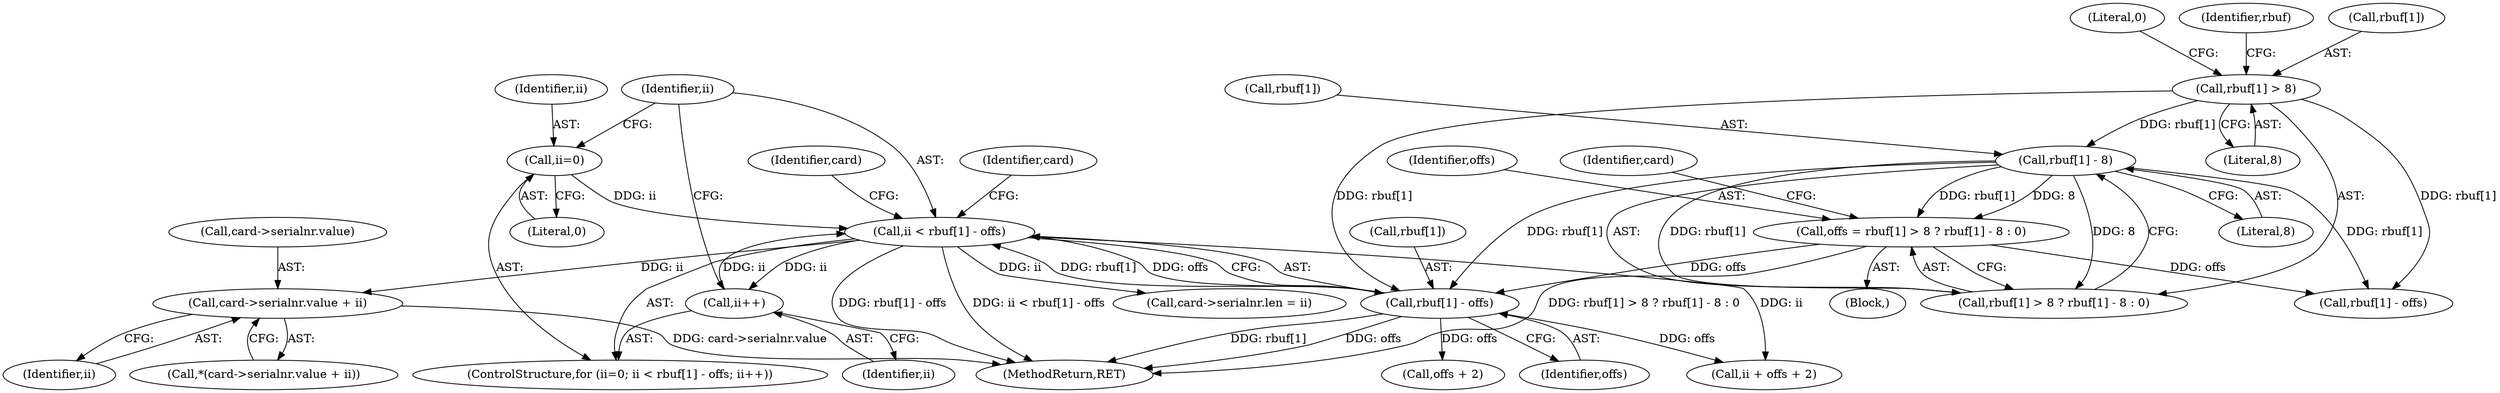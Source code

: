 digraph "0_OpenSC_8fe377e93b4b56060e5bbfb6f3142ceaeca744fa_10@pointer" {
"1000392" [label="(Call,card->serialnr.value + ii)"];
"1000381" [label="(Call,ii < rbuf[1] - offs)"];
"1000388" [label="(Call,ii++)"];
"1000378" [label="(Call,ii=0)"];
"1000383" [label="(Call,rbuf[1] - offs)"];
"1000301" [label="(Call,rbuf[1] - 8)"];
"1000296" [label="(Call,rbuf[1] > 8)"];
"1000293" [label="(Call,offs = rbuf[1] > 8 ? rbuf[1] - 8 : 0)"];
"1000393" [label="(Call,card->serialnr.value)"];
"1000302" [label="(Call,rbuf[1])"];
"1000406" [label="(Call,card->serialnr.len = ii)"];
"1000473" [label="(MethodReturn,RET)"];
"1000391" [label="(Call,*(card->serialnr.value + ii))"];
"1000378" [label="(Call,ii=0)"];
"1000293" [label="(Call,offs = rbuf[1] > 8 ? rbuf[1] - 8 : 0)"];
"1000306" [label="(Literal,0)"];
"1000401" [label="(Call,ii + offs + 2)"];
"1000387" [label="(Identifier,offs)"];
"1000392" [label="(Call,card->serialnr.value + ii)"];
"1000384" [label="(Call,rbuf[1])"];
"1000382" [label="(Identifier,ii)"];
"1000295" [label="(Call,rbuf[1] > 8 ? rbuf[1] - 8 : 0)"];
"1000388" [label="(Call,ii++)"];
"1000389" [label="(Identifier,ii)"];
"1000409" [label="(Identifier,card)"];
"1000303" [label="(Identifier,rbuf)"];
"1000297" [label="(Call,rbuf[1])"];
"1000294" [label="(Identifier,offs)"];
"1000321" [label="(Call,rbuf[1] - offs)"];
"1000310" [label="(Identifier,card)"];
"1000403" [label="(Call,offs + 2)"];
"1000105" [label="(Block,)"];
"1000301" [label="(Call,rbuf[1] - 8)"];
"1000395" [label="(Identifier,card)"];
"1000296" [label="(Call,rbuf[1] > 8)"];
"1000300" [label="(Literal,8)"];
"1000379" [label="(Identifier,ii)"];
"1000383" [label="(Call,rbuf[1] - offs)"];
"1000305" [label="(Literal,8)"];
"1000380" [label="(Literal,0)"];
"1000398" [label="(Identifier,ii)"];
"1000377" [label="(ControlStructure,for (ii=0; ii < rbuf[1] - offs; ii++))"];
"1000381" [label="(Call,ii < rbuf[1] - offs)"];
"1000392" -> "1000391"  [label="AST: "];
"1000392" -> "1000398"  [label="CFG: "];
"1000393" -> "1000392"  [label="AST: "];
"1000398" -> "1000392"  [label="AST: "];
"1000391" -> "1000392"  [label="CFG: "];
"1000392" -> "1000473"  [label="DDG: card->serialnr.value"];
"1000381" -> "1000392"  [label="DDG: ii"];
"1000381" -> "1000377"  [label="AST: "];
"1000381" -> "1000383"  [label="CFG: "];
"1000382" -> "1000381"  [label="AST: "];
"1000383" -> "1000381"  [label="AST: "];
"1000395" -> "1000381"  [label="CFG: "];
"1000409" -> "1000381"  [label="CFG: "];
"1000381" -> "1000473"  [label="DDG: rbuf[1] - offs"];
"1000381" -> "1000473"  [label="DDG: ii < rbuf[1] - offs"];
"1000388" -> "1000381"  [label="DDG: ii"];
"1000378" -> "1000381"  [label="DDG: ii"];
"1000383" -> "1000381"  [label="DDG: rbuf[1]"];
"1000383" -> "1000381"  [label="DDG: offs"];
"1000381" -> "1000388"  [label="DDG: ii"];
"1000381" -> "1000401"  [label="DDG: ii"];
"1000381" -> "1000406"  [label="DDG: ii"];
"1000388" -> "1000377"  [label="AST: "];
"1000388" -> "1000389"  [label="CFG: "];
"1000389" -> "1000388"  [label="AST: "];
"1000382" -> "1000388"  [label="CFG: "];
"1000378" -> "1000377"  [label="AST: "];
"1000378" -> "1000380"  [label="CFG: "];
"1000379" -> "1000378"  [label="AST: "];
"1000380" -> "1000378"  [label="AST: "];
"1000382" -> "1000378"  [label="CFG: "];
"1000383" -> "1000387"  [label="CFG: "];
"1000384" -> "1000383"  [label="AST: "];
"1000387" -> "1000383"  [label="AST: "];
"1000383" -> "1000473"  [label="DDG: rbuf[1]"];
"1000383" -> "1000473"  [label="DDG: offs"];
"1000301" -> "1000383"  [label="DDG: rbuf[1]"];
"1000296" -> "1000383"  [label="DDG: rbuf[1]"];
"1000293" -> "1000383"  [label="DDG: offs"];
"1000383" -> "1000401"  [label="DDG: offs"];
"1000383" -> "1000403"  [label="DDG: offs"];
"1000301" -> "1000295"  [label="AST: "];
"1000301" -> "1000305"  [label="CFG: "];
"1000302" -> "1000301"  [label="AST: "];
"1000305" -> "1000301"  [label="AST: "];
"1000295" -> "1000301"  [label="CFG: "];
"1000301" -> "1000293"  [label="DDG: rbuf[1]"];
"1000301" -> "1000293"  [label="DDG: 8"];
"1000301" -> "1000295"  [label="DDG: rbuf[1]"];
"1000301" -> "1000295"  [label="DDG: 8"];
"1000296" -> "1000301"  [label="DDG: rbuf[1]"];
"1000301" -> "1000321"  [label="DDG: rbuf[1]"];
"1000296" -> "1000295"  [label="AST: "];
"1000296" -> "1000300"  [label="CFG: "];
"1000297" -> "1000296"  [label="AST: "];
"1000300" -> "1000296"  [label="AST: "];
"1000303" -> "1000296"  [label="CFG: "];
"1000306" -> "1000296"  [label="CFG: "];
"1000296" -> "1000321"  [label="DDG: rbuf[1]"];
"1000293" -> "1000105"  [label="AST: "];
"1000293" -> "1000295"  [label="CFG: "];
"1000294" -> "1000293"  [label="AST: "];
"1000295" -> "1000293"  [label="AST: "];
"1000310" -> "1000293"  [label="CFG: "];
"1000293" -> "1000473"  [label="DDG: rbuf[1] > 8 ? rbuf[1] - 8 : 0"];
"1000293" -> "1000321"  [label="DDG: offs"];
}
